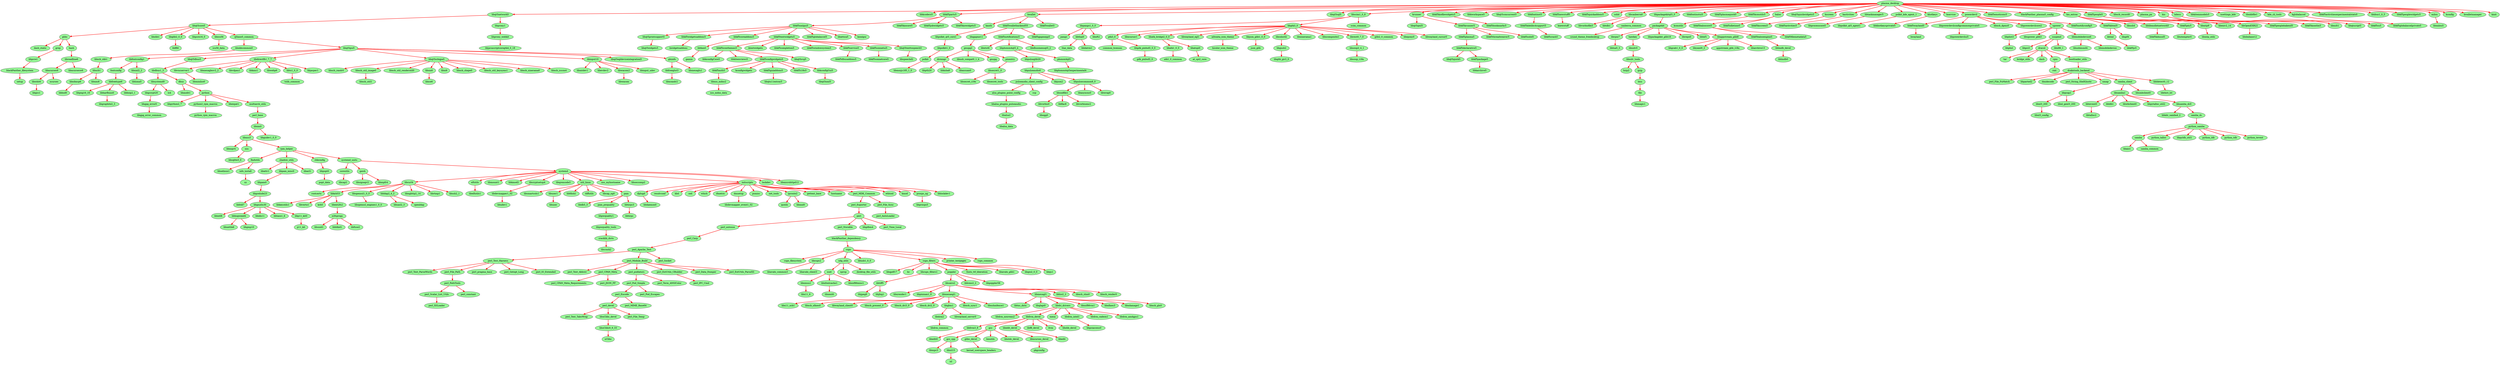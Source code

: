 digraph "rpmdep" {
node [width = 0.95, fixedsize = false, style = filled, fillcolor = palegreen];
plasma_desktop -> libqt5network5 [color=red,penwidth=2.0];
libqt5network5 -> libqt5core5 [color=red,penwidth=2.0];
libqt5core5 -> glibc [color=red,penwidth=2.0];
glibc -> dash_static [color=red,penwidth=2.0];
glibc -> grep [color=red,penwidth=2.0];
grep -> libpcre1 [color=red,penwidth=2.0];
libpcre1 -> blackPanther_filesystem [color=red,penwidth=2.0];
blackPanther_filesystem -> setup [color=red,penwidth=2.0];
glibc -> bash [color=red,penwidth=2.0];
bash -> libreadline6 [color=red,penwidth=2.0];
libreadline6 -> libncurses6 [color=red,penwidth=2.0];
libncurses6 -> libstdc6 [color=red,penwidth=2.0];
libstdc6 -> libgcc1 [color=red,penwidth=2.0];
libncurses6 -> ncurses [color=red,penwidth=2.0];
libreadline6 -> libncursesw6 [color=red,penwidth=2.0];
libqt5core5 -> libzlib1 [color=red,penwidth=2.0];
libqt5core5 -> libglib2_0_0 [color=red,penwidth=2.0];
libglib2_0_0 -> libffi6 [color=red,penwidth=2.0];
libqt5core5 -> libpcre16_0 [color=red,penwidth=2.0];
libqt5core5 -> libicu56 [color=red,penwidth=2.0];
libicu56 -> icu56_data [color=red,penwidth=2.0];
libqt5core5 -> qtbase5_common [color=red,penwidth=2.0];
qtbase5_common -> libxkbcommon0 [color=red,penwidth=2.0];
libxkbcommon0 -> libxcb_xkb1 [color=red,penwidth=2.0];
libxcb_xkb1 -> libxcb1 [color=red,penwidth=2.0];
libxcb1 -> libxdmcp6 [color=red,penwidth=2.0];
libxdmcp6 -> libbsd0 [color=red,penwidth=2.0];
libxcb1 -> libxau6 [color=red,penwidth=2.0];
qtbase5_common -> libqt5gui5 [color=red,penwidth=2.0];
libqt5gui5 -> libfontconfig1 [color=red,penwidth=2.0];
libfontconfig1 -> fontconfig [color=red,penwidth=2.0];
fontconfig -> libfreetype6 [color=red,penwidth=2.0];
libfreetype6 -> libpng16_16 [color=red,penwidth=2.0];
libfreetype6 -> libharfbuzz0 [color=red,penwidth=2.0];
libharfbuzz0 -> libgraphite2_3 [color=red,penwidth=2.0];
libfreetype6 -> libbzip2_1 [color=red,penwidth=2.0];
libfontconfig1 -> libxml2_2 [color=red,penwidth=2.0];
libxml2_2 -> liblzma5 [color=red,penwidth=2.0];
libqt5gui5 -> libqt5dbus5 [color=red,penwidth=2.0];
libqt5dbus5 -> libdbus1_3 [color=red,penwidth=2.0];
libdbus1_3 -> libsystemd0 [color=red,penwidth=2.0];
libsystemd0 -> libgcrypt20 [color=red,penwidth=2.0];
libgcrypt20 -> libgpg_error0 [color=red,penwidth=2.0];
libgpg_error0 -> libgpg_error_common [color=red,penwidth=2.0];
libsystemd0 -> lz4 [color=red,penwidth=2.0];
libdbus1_3 -> dbus [color=red,penwidth=2.0];
dbus -> libaudit1 [color=red,penwidth=2.0];
dbus -> python [color=red,penwidth=2.0];
python -> libpython2_7 [color=red,penwidth=2.0];
python -> python2_rpm_macros [color=red,penwidth=2.0];
python2_rpm_macros -> python_rpm_macros [color=red,penwidth=2.0];
python -> libexpat1 [color=red,penwidth=2.0];
python -> multiarch_utils [color=red,penwidth=2.0];
multiarch_utils -> perl_base [color=red,penwidth=2.0];
perl_base -> libnm0 [color=red,penwidth=2.0];
libnm0 -> libnss3 [color=red,penwidth=2.0];
libnss3 -> libnspr4 [color=red,penwidth=2.0];
libnss3 -> nss [color=red,penwidth=2.0];
nss -> libsqlite3_0 [color=red,penwidth=2.0];
libnss3 -> rpm_helper [color=red,penwidth=2.0];
rpm_helper -> findutils [color=red,penwidth=2.0];
findutils -> libselinux1 [color=red,penwidth=2.0];
findutils -> info_install [color=red,penwidth=2.0];
info_install -> xz [color=red,penwidth=2.0];
rpm_helper -> shadow_utils [color=red,penwidth=2.0];
shadow_utils -> libattr1 [color=red,penwidth=2.0];
shadow_utils -> libpam_misc0 [color=red,penwidth=2.0];
libpam_misc0 -> libpam0 [color=red,penwidth=2.0];
libpam0 -> libprelude23 [color=red,penwidth=2.0];
libprelude23 -> libltdl7 [color=red,penwidth=2.0];
libprelude23 -> libgnutls30 [color=red,penwidth=2.0];
libgnutls30 -> libintl8 [color=red,penwidth=2.0];
libgnutls30 -> libhogweed4 [color=red,penwidth=2.0];
libhogweed4 -> libnettle6 [color=red,penwidth=2.0];
libhogweed4 -> libgmp10 [color=red,penwidth=2.0];
libgnutls30 -> libidn11 [color=red,penwidth=2.0];
libgnutls30 -> libtasn1_6 [color=red,penwidth=2.0];
libgnutls30 -> libp11_kit0 [color=red,penwidth=2.0];
libp11_kit0 -> p11_kit [color=red,penwidth=2.0];
shadow_utils -> libacl1 [color=red,penwidth=2.0];
rpm_helper -> chkconfig [color=red,penwidth=2.0];
chkconfig -> libpopt0 [color=red,penwidth=2.0];
libpopt0 -> popt_data [color=red,penwidth=2.0];
rpm_helper -> systemd_units [color=red,penwidth=2.0];
systemd_units -> coreutils [color=red,penwidth=2.0];
coreutils -> libcap2 [color=red,penwidth=2.0];
systemd_units -> gawk [color=red,penwidth=2.0];
gawk -> libsigsegv2 [color=red,penwidth=2.0];
gawk -> libmpfr4 [color=red,penwidth=2.0];
systemd_units -> systemd [color=red,penwidth=2.0];
systemd -> libcurl4 [color=red,penwidth=2.0];
libcurl4 -> rootcerts [color=red,penwidth=2.0];
libcurl4 -> libkrb53 [color=red,penwidth=2.0];
libkrb53 -> libkeyutils1 [color=red,penwidth=2.0];
libkrb53 -> libverto1 [color=red,penwidth=2.0];
libkrb53 -> krb5 [color=red,penwidth=2.0];
libkrb53 -> libext2fs2 [color=red,penwidth=2.0];
libext2fs2 -> e2fsprogs [color=red,penwidth=2.0];
e2fsprogs -> libuuid1 [color=red,penwidth=2.0];
e2fsprogs -> libblkid1 [color=red,penwidth=2.0];
e2fsprogs -> libfuse2 [color=red,penwidth=2.0];
libcurl4 -> libopenssl1_0_0 [color=red,penwidth=2.0];
libopenssl1_0_0 -> libopenssl_engines1_0_0 [color=red,penwidth=2.0];
libcurl4 -> libldap2_4_2 [color=red,penwidth=2.0];
libldap2_4_2 -> libsasl2_3 [color=red,penwidth=2.0];
libldap2_4_2 -> openldap [color=red,penwidth=2.0];
libcurl4 -> libnghttp2_14 [color=red,penwidth=2.0];
libcurl4 -> librtmp1 [color=red,penwidth=2.0];
libcurl4 -> libssh2_1 [color=red,penwidth=2.0];
systemd -> elfutils [color=red,penwidth=2.0];
elfutils -> libelfutils1 [color=red,penwidth=2.0];
systemd -> libmount1 [color=red,penwidth=2.0];
systemd -> libkmod2 [color=red,penwidth=2.0];
systemd -> libcryptsetup4 [color=red,penwidth=2.0];
libcryptsetup4 -> libdevmapper1_02 [color=red,penwidth=2.0];
libdevmapper1_02 -> libudev1 [color=red,penwidth=2.0];
systemd -> libqrencode3 [color=red,penwidth=2.0];
systemd -> util_linux [color=red,penwidth=2.0];
util_linux -> libsmartcols1 [color=red,penwidth=2.0];
util_linux -> libuser1 [color=red,penwidth=2.0];
libuser1 -> libuser [color=red,penwidth=2.0];
util_linux -> libfdisk1 [color=red,penwidth=2.0];
util_linux -> diffutils [color=red,penwidth=2.0];
util_linux -> libcap_ng0 [color=red,penwidth=2.0];
util_linux -> pam [color=red,penwidth=2.0];
pam -> libdb5_3 [color=red,penwidth=2.0];
pam -> pam_pwquality [color=red,penwidth=2.0];
pam_pwquality -> libpwquality1 [color=red,penwidth=2.0];
libpwquality1 -> libpwquality_tools [color=red,penwidth=2.0];
libpwquality_tools -> cracklib_dicts [color=red,penwidth=2.0];
cracklib_dicts -> libcrack2 [color=red,penwidth=2.0];
pam -> libtirpc3 [color=red,penwidth=2.0];
libtirpc3 -> libtirpc [color=red,penwidth=2.0];
systemd -> nss_myhostname [color=red,penwidth=2.0];
systemd -> libseccomp2 [color=red,penwidth=2.0];
systemd -> initscripts [color=red,penwidth=2.0];
initscripts -> ifplugd [color=red,penwidth=2.0];
ifplugd -> libdaemon0 [color=red,penwidth=2.0];
initscripts -> resolvconf [color=red,penwidth=2.0];
initscripts -> kbd [color=red,penwidth=2.0];
initscripts -> sed [color=red,penwidth=2.0];
initscripts -> which [color=red,penwidth=2.0];
initscripts -> ifmetric [color=red,penwidth=2.0];
initscripts -> dmsetup [color=red,penwidth=2.0];
dmsetup -> libdevmapper_event1_02 [color=red,penwidth=2.0];
initscripts -> psmisc [color=red,penwidth=2.0];
initscripts -> net_tools [color=red,penwidth=2.0];
initscripts -> iproute2 [color=red,penwidth=2.0];
iproute2 -> iputils [color=red,penwidth=2.0];
iproute2 -> libmnl0 [color=red,penwidth=2.0];
initscripts -> gettext_base [color=red,penwidth=2.0];
initscripts -> hostname [color=red,penwidth=2.0];
initscripts -> perl_MDK_Common [color=red,penwidth=2.0];
perl_MDK_Common -> perl_Exporter [color=red,penwidth=2.0];
perl_Exporter -> perl [color=red,penwidth=2.0];
perl -> perl_autouse [color=red,penwidth=2.0];
perl_autouse -> perl_Carp [color=red,penwidth=2.0];
perl_Carp -> perl_Apache_Test [color=red,penwidth=2.0];
perl_Apache_Test -> perl_Test_Harness [color=red,penwidth=2.0];
perl_Test_Harness -> perl_Text_ParseWords [color=red,penwidth=2.0];
perl_Test_Harness -> perl_File_Path [color=red,penwidth=2.0];
perl_File_Path -> perl_PathTools [color=red,penwidth=2.0];
perl_PathTools -> perl_Scalar_List_Utils [color=red,penwidth=2.0];
perl_Scalar_List_Utils -> perl_XSLoader [color=red,penwidth=2.0];
perl_PathTools -> perl_constant [color=red,penwidth=2.0];
perl_Test_Harness -> perl_pragma_base [color=red,penwidth=2.0];
perl_Test_Harness -> perl_Getopt_Long [color=red,penwidth=2.0];
perl_Test_Harness -> perl_IO_Extended [color=red,penwidth=2.0];
perl_Apache_Test -> perl_Module_Build [color=red,penwidth=2.0];
perl_Module_Build -> perl_Text_Abbrev [color=red,penwidth=2.0];
perl_Module_Build -> perl_CPAN_Meta [color=red,penwidth=2.0];
perl_CPAN_Meta -> perl_CPAN_Meta_Requirements [color=red,penwidth=2.0];
perl_CPAN_Meta -> perl_JSON_PP [color=red,penwidth=2.0];
perl_Module_Build -> perl_podlators [color=red,penwidth=2.0];
perl_podlators -> perl_Pod_Simple [color=red,penwidth=2.0];
perl_Pod_Simple -> perl_Encode [color=red,penwidth=2.0];
perl_Encode -> perl_devel [color=red,penwidth=2.0];
perl_devel -> perl_Text_TabsWrap [color=red,penwidth=2.0];
perl_devel -> libuClibc_devel [color=red,penwidth=2.0];
libuClibc_devel -> libuClibc0_9_33 [color=red,penwidth=2.0];
libuClibc0_9_33 -> uClibc [color=red,penwidth=2.0];
perl_devel -> perl_File_Temp [color=red,penwidth=2.0];
perl_Encode -> perl_MIME_Base64 [color=red,penwidth=2.0];
perl_Pod_Simple -> perl_Pod_Escapes [color=red,penwidth=2.0];
perl_podlators -> perl_Term_ANSIColor [color=red,penwidth=2.0];
perl_Module_Build -> perl_ExtUtils_CBuilder [color=red,penwidth=2.0];
perl_ExtUtils_CBuilder -> perl_IPC_Cmd [color=red,penwidth=2.0];
perl_Module_Build -> perl_Data_Dumper [color=red,penwidth=2.0];
perl_Module_Build -> perl_ExtUtils_ParseXS [color=red,penwidth=2.0];
perl_Apache_Test -> perl_Socket [color=red,penwidth=2.0];
perl -> perl_Storable [color=red,penwidth=2.0];
perl_Storable -> blackPanther_dependency [color=red,penwidth=2.0];
blackPanther_dependency -> cups [color=red,penwidth=2.0];
cups -> cups_filesystem [color=red,penwidth=2.0];
cups -> libcups2 [color=red,penwidth=2.0];
libcups2 -> libavahi_common3 [color=red,penwidth=2.0];
libcups2 -> libavahi_client3 [color=red,penwidth=2.0];
cups -> xdg_utils [color=red,penwidth=2.0];
xdg_utils -> xset [color=red,penwidth=2.0];
xset -> libxmuu1 [color=red,penwidth=2.0];
libxmuu1 -> libx11_6 [color=red,penwidth=2.0];
xset -> libxfontcache1 [color=red,penwidth=2.0];
libxfontcache1 -> libxext6 [color=red,penwidth=2.0];
xset -> libxxf86misc1 [color=red,penwidth=2.0];
xdg_utils -> xprop [color=red,penwidth=2.0];
xdg_utils -> desktop_file_utils [color=red,penwidth=2.0];
cups -> libusb1_0_0 [color=red,penwidth=2.0];
cups -> cups_filters [color=red,penwidth=2.0];
cups_filters -> libqpdf17 [color=red,penwidth=2.0];
cups_filters -> bc [color=red,penwidth=2.0];
cups_filters -> libcups_filters1 [color=red,penwidth=2.0];
libcups_filters1 -> libtiff5 [color=red,penwidth=2.0];
libtiff5 -> libjpeg8 [color=red,penwidth=2.0];
libtiff5 -> libjbig1 [color=red,penwidth=2.0];
cups_filters -> poppler [color=red,penwidth=2.0];
poppler -> libcairo2 [color=red,penwidth=2.0];
libcairo2 -> libxrender1 [color=red,penwidth=2.0];
libcairo2 -> libpixman1_0 [color=red,penwidth=2.0];
libcairo2 -> libmesaegl1 [color=red,penwidth=2.0];
libmesaegl1 -> libx11_xcb1 [color=red,penwidth=2.0];
libmesaegl1 -> libxcb_xfixes0 [color=red,penwidth=2.0];
libmesaegl1 -> libwayland_client0 [color=red,penwidth=2.0];
libmesaegl1 -> libxcb_present_0 [color=red,penwidth=2.0];
libmesaegl1 -> libxcb_dri3_0 [color=red,penwidth=2.0];
libmesaegl1 -> libxcb_dri2_0 [color=red,penwidth=2.0];
libmesaegl1 -> libgbm1 [color=red,penwidth=2.0];
libgbm1 -> libdrm2 [color=red,penwidth=2.0];
libdrm2 -> libdrm_common [color=red,penwidth=2.0];
libgbm1 -> libwayland_server0 [color=red,penwidth=2.0];
libmesaegl1 -> libxcb_sync1 [color=red,penwidth=2.0];
libmesaegl1 -> libxshmfence1 [color=red,penwidth=2.0];
libcairo2 -> libmesagl1 [color=red,penwidth=2.0];
libmesagl1 -> libtxc_dxtn [color=red,penwidth=2.0];
libmesagl1 -> libglapi0 [color=red,penwidth=2.0];
libmesagl1 -> libdri_drivers [color=red,penwidth=2.0];
libdri_drivers -> libdrm_nouveau2 [color=red,penwidth=2.0];
libdri_drivers -> libllvm_devel [color=red,penwidth=2.0];
libllvm_devel -> libllvm3_8 [color=red,penwidth=2.0];
libllvm3_8 -> libedit0 [color=red,penwidth=2.0];
libllvm_devel -> gcc [color=red,penwidth=2.0];
gcc -> gcc_cpp [color=red,penwidth=2.0];
gcc_cpp -> libmpc3 [color=red,penwidth=2.0];
gcc_cpp -> libisl15 [color=red,penwidth=2.0];
libisl15 -> isl [color=red,penwidth=2.0];
gcc -> glibc_devel [color=red,penwidth=2.0];
glibc_devel -> kernel_userspace_headers [color=red,penwidth=2.0];
gcc -> binutils [color=red,penwidth=2.0];
gcc -> libstdc_devel [color=red,penwidth=2.0];
libllvm_devel -> libedit_devel [color=red,penwidth=2.0];
libedit_devel -> libncurses_devel [color=red,penwidth=2.0];
libncurses_devel -> pkgconfig [color=red,penwidth=2.0];
libedit_devel -> libedit [color=red,penwidth=2.0];
libllvm_devel -> libffi_devel [color=red,penwidth=2.0];
libllvm_devel -> llvm [color=red,penwidth=2.0];
libllvm_devel -> libzlib_devel [color=red,penwidth=2.0];
libdri_drivers -> mesa [color=red,penwidth=2.0];
libdri_drivers -> libdrm_intel1 [color=red,penwidth=2.0];
libdrm_intel1 -> libpciaccess0 [color=red,penwidth=2.0];
libdri_drivers -> libdrm_radeon1 [color=red,penwidth=2.0];
libdri_drivers -> libdrm_amdgpu1 [color=red,penwidth=2.0];
libmesagl1 -> libxxf86vm1 [color=red,penwidth=2.0];
libmesagl1 -> libxfixes3 [color=red,penwidth=2.0];
libmesagl1 -> libxdamage1 [color=red,penwidth=2.0];
libmesagl1 -> libxcb_glx0 [color=red,penwidth=2.0];
libcairo2 -> liblzo2_2 [color=red,penwidth=2.0];
libcairo2 -> libxcb_shm0 [color=red,penwidth=2.0];
libcairo2 -> libxcb_render0 [color=red,penwidth=2.0];
poppler -> liblcms2_2 [color=red,penwidth=2.0];
poppler -> libpoppler58 [color=red,penwidth=2.0];
cups_filters -> fonts_ttf_liberation [color=red,penwidth=2.0];
cups_filters -> libavahi_glib1 [color=red,penwidth=2.0];
cups_filters -> libgio2_0_0 [color=red,penwidth=2.0];
cups_filters -> libijs1 [color=red,penwidth=2.0];
cups -> printer_testpages [color=red,penwidth=2.0];
cups -> cups_common [color=red,penwidth=2.0];
perl -> libgdbm4 [color=red,penwidth=2.0];
perl -> perl_Time_Local [color=red,penwidth=2.0];
perl_MDK_Common -> perl_File_Sync [color=red,penwidth=2.0];
perl_File_Sync -> perl_AutoLoader [color=red,penwidth=2.0];
initscripts -> ethtool [color=red,penwidth=2.0];
initscripts -> kmod [color=red,penwidth=2.0];
initscripts -> procps_ng [color=red,penwidth=2.0];
procps_ng -> libprocps5 [color=red,penwidth=2.0];
systemd -> lockdev [color=red,penwidth=2.0];
lockdev -> liblockdev1 [color=red,penwidth=2.0];
systemd -> libmicrohttpd12 [color=red,penwidth=2.0];
libnm0 -> libgudev1_0_0 [color=red,penwidth=2.0];
libqt5gui5 -> libdirectfb1_7_7 [color=red,penwidth=2.0];
libdirectfb1_7_7 -> libvncserver1 [color=red,penwidth=2.0];
libvncserver1 -> libminilzo0 [color=red,penwidth=2.0];
libdirectfb1_7_7 -> libmesaglesv2_2 [color=red,penwidth=2.0];
libdirectfb1_7_7 -> libvdpau1 [color=red,penwidth=2.0];
libdirectfb1_7_7 -> libkms1 [color=red,penwidth=2.0];
libdirectfb1_7_7 -> libwebp6 [color=red,penwidth=2.0];
libdirectfb1_7_7 -> libts1_0_0 [color=red,penwidth=2.0];
libts1_0_0 -> tslib_common [color=red,penwidth=2.0];
libdirectfb1_7_7 -> libjasper1 [color=red,penwidth=2.0];
libqt5gui5 -> libqt5xcbqpa5 [color=red,penwidth=2.0];
libqt5xcbqpa5 -> libxcb_randr0 [color=red,penwidth=2.0];
libqt5xcbqpa5 -> libxcb_util_image0 [color=red,penwidth=2.0];
libxcb_util_image0 -> libxcb_util1 [color=red,penwidth=2.0];
libqt5xcbqpa5 -> libxcb_util_renderutil0 [color=red,penwidth=2.0];
libqt5xcbqpa5 -> libsm6 [color=red,penwidth=2.0];
libsm6 -> libice6 [color=red,penwidth=2.0];
libqt5xcbqpa5 -> libxi6 [color=red,penwidth=2.0];
libqt5xcbqpa5 -> libxcb_shape0 [color=red,penwidth=2.0];
libqt5xcbqpa5 -> libxcb_util_keysyms1 [color=red,penwidth=2.0];
libqt5xcbqpa5 -> libxcb_xinerama0 [color=red,penwidth=2.0];
libqt5xcbqpa5 -> libxcb_icccm4 [color=red,penwidth=2.0];
libqt5gui5 -> libinput10 [color=red,penwidth=2.0];
libinput10 -> libmtdev1 [color=red,penwidth=2.0];
libinput10 -> libevdev2 [color=red,penwidth=2.0];
libinput10 -> libwacom2 [color=red,penwidth=2.0];
libwacom2 -> libwacom [color=red,penwidth=2.0];
libinput10 -> libinput_udev [color=red,penwidth=2.0];
libqt5gui5 -> libqt5egldeviceintegration5 [color=red,penwidth=2.0];
libqt5gui5 -> glxinfo [color=red,penwidth=2.0];
glxinfo -> libfreeglut3 [color=red,penwidth=2.0];
libfreeglut3 -> libxrandr2 [color=red,penwidth=2.0];
glxinfo -> libmesaglu1 [color=red,penwidth=2.0];
libqt5network5 -> libproxy1 [color=red,penwidth=2.0];
libproxy1 -> libproxy_webkit [color=red,penwidth=2.0];
libproxy_webkit -> libjavascriptcoregtk4_0_18 [color=red,penwidth=2.0];
plasma_desktop -> libkcodecs5 [color=red,penwidth=2.0];
plasma_desktop -> libkf5parts5 [color=red,penwidth=2.0];
libkf5parts5 -> libkf5xmlgui5 [color=red,penwidth=2.0];
libkf5xmlgui5 -> libqt5printsupport5 [color=red,penwidth=2.0];
libqt5printsupport5 -> libqt5widgets5 [color=red,penwidth=2.0];
libkf5xmlgui5 -> libkf5widgetsaddons5 [color=red,penwidth=2.0];
libkf5widgetsaddons5 -> kwidgetsaddons [color=red,penwidth=2.0];
libkf5xmlgui5 -> libkf5coreaddons5 [color=red,penwidth=2.0];
libkf5coreaddons5 -> libfam0 [color=red,penwidth=2.0];
libfam0 -> gamin [color=red,penwidth=2.0];
libkf5xmlgui5 -> libkf5textwidgets5 [color=red,penwidth=2.0];
libkf5textwidgets5 -> libkf5iconthemes5 [color=red,penwidth=2.0];
libkf5iconthemes5 -> libkconfigCore5 [color=red,penwidth=2.0];
libkf5iconthemes5 -> libkitemviews5 [color=red,penwidth=2.0];
libkf5iconthemes5 -> libkf5configwidgets5 [color=red,penwidth=2.0];
libkf5configwidgets5 -> libkf5auth5 [color=red,penwidth=2.0];
libkf5auth5 -> libnss_mdns2 [color=red,penwidth=2.0];
libnss_mdns2 -> nss_mdns_data [color=red,penwidth=2.0];
libkf5configwidgets5 -> kconfigwidgets [color=red,penwidth=2.0];
libkf5configwidgets5 -> libkf5guiaddons5 [color=red,penwidth=2.0];
libkf5guiaddons5 -> libqtx11extras5 [color=red,penwidth=2.0];
libkf5configwidgets5 -> libkf5i18n5 [color=red,penwidth=2.0];
libkf5configwidgets5 -> libkconfigGui5 [color=red,penwidth=2.0];
libkconfigGui5 -> libqt5xml5 [color=red,penwidth=2.0];
libkf5iconthemes5 -> libqt5svg5 [color=red,penwidth=2.0];
libkf5textwidgets5 -> ktextwidgets [color=red,penwidth=2.0];
libkf5textwidgets5 -> libkf5completion5 [color=red,penwidth=2.0];
libkf5textwidgets5 -> libkf5windowsystem5 [color=red,penwidth=2.0];
libkf5textwidgets5 -> libkf5service5 [color=red,penwidth=2.0];
libkf5service5 -> libkf5dbusaddons5 [color=red,penwidth=2.0];
libkf5textwidgets5 -> libkf5sonnetui5 [color=red,penwidth=2.0];
libkf5sonnetui5 -> libkf5sonnetcore5 [color=red,penwidth=2.0];
libkf5textwidgets5 -> libqt5texttospeech5 [color=red,penwidth=2.0];
libqt5texttospeech5 -> libspeechd2 [color=red,penwidth=2.0];
libkf5xmlgui5 -> libkf5globalaccel5 [color=red,penwidth=2.0];
libkf5xmlgui5 -> libattica5 [color=red,penwidth=2.0];
libkf5xmlgui5 -> kxmlgui [color=red,penwidth=2.0];
libkf5parts5 -> libkf5kiocore5 [color=red,penwidth=2.0];
libkf5parts5 -> libkf5jobwidgets5 [color=red,penwidth=2.0];
libkf5parts5 -> libkf5kiowidgets5 [color=red,penwidth=2.0];
plasma_desktop -> kwallet [color=red,penwidth=2.0];
kwallet -> kauth [color=red,penwidth=2.0];
kauth -> libpolkit_qt5_core1 [color=red,penwidth=2.0];
libpolkit_qt5_core1 -> libpolkit1_0 [color=red,penwidth=2.0];
libpolkit1_0 -> polkit [color=red,penwidth=2.0];
polkit -> libmozjs185_1_0 [color=red,penwidth=2.0];
kwallet -> libkf5walletbackend55 [color=red,penwidth=2.0];
libkf5walletbackend55 -> libgpgme11 [color=red,penwidth=2.0];
libgpgme11 -> gnupg2 [color=red,penwidth=2.0];
gnupg2 -> dirmngr [color=red,penwidth=2.0];
dirmngr -> libpth20 [color=red,penwidth=2.0];
dirmngr -> libksba8 [color=red,penwidth=2.0];
dirmngr -> libassuan0 [color=red,penwidth=2.0];
gnupg2 -> libusb_compat0_1_4 [color=red,penwidth=2.0];
gnupg2 -> gnupg [color=red,penwidth=2.0];
gnupg2 -> pinentry [color=red,penwidth=2.0];
pinentry -> libsecret1_0 [color=red,penwidth=2.0];
libsecret1_0 -> libsecret_i18n [color=red,penwidth=2.0];
libsecret1_0 -> libsecret_tools [color=red,penwidth=2.0];
libkf5walletbackend55 -> libkf5notifications5 [color=red,penwidth=2.0];
libkf5notifications5 -> libxtst6 [color=red,penwidth=2.0];
libkf5notifications5 -> libphonon4qt5_4 [color=red,penwidth=2.0];
libphonon4qt5_4 -> libpulseglib20 [color=red,penwidth=2.0];
libpulseglib20 -> libpulseaudio0 [color=red,penwidth=2.0];
libpulseaudio0 -> pulseaudio_client_config [color=red,penwidth=2.0];
pulseaudio_client_config -> alsa_plugins_pulse_config [color=red,penwidth=2.0];
alsa_plugins_pulse_config -> libalsa_plugins_pulseaudio [color=red,penwidth=2.0];
libalsa_plugins_pulseaudio -> libalsa2 [color=red,penwidth=2.0];
libalsa2 -> libalsa_data [color=red,penwidth=2.0];
pulseaudio_client_config -> ccp [color=red,penwidth=2.0];
libpulseaudio0 -> libjson2 [color=red,penwidth=2.0];
libpulseaudio0 -> libpulsecommon8_0 [color=red,penwidth=2.0];
libpulsecommon8_0 -> libsndfile1 [color=red,penwidth=2.0];
libsndfile1 -> libvorbis0 [color=red,penwidth=2.0];
libvorbis0 -> libogg0 [color=red,penwidth=2.0];
libsndfile1 -> libflac8 [color=red,penwidth=2.0];
libsndfile1 -> libvorbisenc2 [color=red,penwidth=2.0];
libpulsecommon8_0 -> libasyncns0 [color=red,penwidth=2.0];
libpulsecommon8_0 -> libwrap0 [color=red,penwidth=2.0];
libphonon4qt5_4 -> phonon4qt5 [color=red,penwidth=2.0];
phonon4qt5 -> libphonon4qt5experimental4 [color=red,penwidth=2.0];
libkf5notifications5 -> libdbusmenuqt5_2 [color=red,penwidth=2.0];
libkf5walletbackend55 -> libkf5gpgmepp5 [color=red,penwidth=2.0];
kwallet -> libkf5wallet5 [color=red,penwidth=2.0];
plasma_desktop -> libqt5sql5 [color=red,penwidth=2.0];
plasma_desktop -> libscim1_0_8 [color=red,penwidth=2.0];
libscim1_0_8 -> libpango1_0_0 [color=red,penwidth=2.0];
libpango1_0_0 -> pango [color=red,penwidth=2.0];
libpango1_0_0 -> libthai0 [color=red,penwidth=2.0];
libthai0 -> thai_data [color=red,penwidth=2.0];
libthai0 -> libdatrie1 [color=red,penwidth=2.0];
libpango1_0_0 -> libxft2 [color=red,penwidth=2.0];
libscim1_0_8 -> libgtk3_0 [color=red,penwidth=2.0];
libgtk3_0 -> gtk3_0 [color=red,penwidth=2.0];
gtk3_0 -> common_licenses [color=red,penwidth=2.0];
gtk3_0 -> libgdk_pixbuf2_0_0 [color=red,penwidth=2.0];
libgdk_pixbuf2_0_0 -> gdk_pixbuf2_0 [color=red,penwidth=2.0];
libgtk3_0 -> libxcursor1 [color=red,penwidth=2.0];
libgtk3_0 -> libatk_bridge2_0_0 [color=red,penwidth=2.0];
libatk_bridge2_0_0 -> libatk1_0_0 [color=red,penwidth=2.0];
libatk1_0_0 -> atk1_0_common [color=red,penwidth=2.0];
libatk_bridge2_0_0 -> libatspi0 [color=red,penwidth=2.0];
libatspi0 -> at_spi2_core [color=red,penwidth=2.0];
libgtk3_0 -> libwayland_egl1 [color=red,penwidth=2.0];
libgtk3_0 -> adwaita_icon_theme [color=red,penwidth=2.0];
adwaita_icon_theme -> hicolor_icon_theme [color=red,penwidth=2.0];
libgtk3_0 -> libjson_glib1_0_0 [color=red,penwidth=2.0];
libjson_glib1_0_0 -> json_glib [color=red,penwidth=2.0];
libgtk3_0 -> libcolord2 [color=red,penwidth=2.0];
libcolord2 -> libgusb2 [color=red,penwidth=2.0];
libgusb2 -> libglib_gir2_0 [color=red,penwidth=2.0];
libgtk3_0 -> libxinerama1 [color=red,penwidth=2.0];
libgtk3_0 -> libxcomposite1 [color=red,penwidth=2.0];
libgtk3_0 -> librest0_7_0 [color=red,penwidth=2.0];
librest0_7_0 -> libsoup2_4_1 [color=red,penwidth=2.0];
libsoup2_4_1 -> libsoup_i18n [color=red,penwidth=2.0];
libgtk3_0 -> glib2_0_common [color=red,penwidth=2.0];
libgtk3_0 -> libepoxy0 [color=red,penwidth=2.0];
libgtk3_0 -> libwayland_cursor0 [color=red,penwidth=2.0];
libscim1_0_8 -> scim_common [color=red,penwidth=2.0];
plasma_desktop -> krunner [color=red,penwidth=2.0];
krunner -> libqt5qml5 [color=red,penwidth=2.0];
krunner -> libkf5krunner5 [color=red,penwidth=2.0];
libkf5krunner5 -> libkf5plasma5 [color=red,penwidth=2.0];
libkf5plasma5 -> libkf5declarative5 [color=red,penwidth=2.0];
libkf5declarative5 -> libqt5quick5 [color=red,penwidth=2.0];
libkf5declarative5 -> libkf5package5 [color=red,penwidth=2.0];
libkf5package5 -> libkarchive5 [color=red,penwidth=2.0];
libkf5krunner5 -> libkf5threadweaver5 [color=red,penwidth=2.0];
libkf5krunner5 -> libkf5solid5 [color=red,penwidth=2.0];
plasma_desktop -> libkf5kiofilewidgets5 [color=red,penwidth=2.0];
libkf5kiofilewidgets5 -> libkf5bookmarks5 [color=red,penwidth=2.0];
plasma_desktop -> libkworkspace5 [color=red,penwidth=2.0];
plasma_desktop -> libqt5concurrent5 [color=red,penwidth=2.0];
plasma_desktop -> libkfontinst5 [color=red,penwidth=2.0];
libkfontinst5 -> libkf5kdelibs4support5 [color=red,penwidth=2.0];
libkf5kdelibs4support5 -> libkf5crash5 [color=red,penwidth=2.0];
plasma_desktop -> libkf5newstuff5 [color=red,penwidth=2.0];
libkf5newstuff5 -> knewstuff [color=red,penwidth=2.0];
plasma_desktop -> libkf5quickaddons5 [color=red,penwidth=2.0];
plasma_desktop -> solid [color=red,penwidth=2.0];
plasma_desktop -> libcanberra0 [color=red,penwidth=2.0];
libcanberra0 -> libvorbisfile3 [color=red,penwidth=2.0];
libcanberra0 -> libtdb1 [color=red,penwidth=2.0];
libcanberra0 -> canberra_common [color=red,penwidth=2.0];
canberra_common -> sound_theme_freedesktop [color=red,penwidth=2.0];
plasma_desktop -> libpackagekitqt5_0 [color=red,penwidth=2.0];
libpackagekitqt5_0 -> packagekit [color=red,penwidth=2.0];
packagekit -> librpm7 [color=red,penwidth=2.0];
librpm7 -> liblua5_3 [color=red,penwidth=2.0];
packagekit -> hawkey [color=red,penwidth=2.0];
hawkey -> libsolv0 [color=red,penwidth=2.0];
libsolv0 -> libsolv_tools [color=red,penwidth=2.0];
libsolv_tools -> bzip2 [color=red,penwidth=2.0];
libsolv_tools -> gzip [color=red,penwidth=2.0];
gzip -> less [color=red,penwidth=2.0];
less -> file [color=red,penwidth=2.0];
file -> libmagic1 [color=red,penwidth=2.0];
packagekit -> libpackagekit_glib18 [color=red,penwidth=2.0];
packagekit -> librepo0 [color=red,penwidth=2.0];
packagekit -> libhif1 [color=red,penwidth=2.0];
packagekit -> libappstream_glib8 [color=red,penwidth=2.0];
libappstream_glib8 -> libgcab1_0_0 [color=red,penwidth=2.0];
libappstream_glib8 -> libyaml0_2 [color=red,penwidth=2.0];
libappstream_glib8 -> appstream_glib_i18n [color=red,penwidth=2.0];
libappstream_glib8 -> libarchive13 [color=red,penwidth=2.0];
plasma_desktop -> libkfontinstui5 [color=red,penwidth=2.0];
plasma_desktop -> libkf5plasmaquick5 [color=red,penwidth=2.0];
plasma_desktop -> libkf5kcmutils5 [color=red,penwidth=2.0];
libkf5kcmutils5 -> kcmutils [color=red,penwidth=2.0];
plasma_desktop -> baloo [color=red,penwidth=2.0];
baloo -> libkf5baloocore5 [color=red,penwidth=2.0];
libkf5baloocore5 -> libkf5balooengine5 [color=red,penwidth=2.0];
libkf5balooengine5 -> liblmdb_devel [color=red,penwidth=2.0];
liblmdb_devel -> liblmdb0 [color=red,penwidth=2.0];
libkf5baloocore5 -> libkf5filemetadata5 [color=red,penwidth=2.0];
baloo -> libkf5idletime5 [color=red,penwidth=2.0];
plasma_desktop -> libqt5quickwidgets5 [color=red,penwidth=2.0];
plasma_desktop -> kscreen [color=red,penwidth=2.0];
kscreen -> libkf5kscreen5 [color=red,penwidth=2.0];
plasma_desktop -> kactivities [color=red,penwidth=2.0];
kactivities -> libkf5activities5 [color=red,penwidth=2.0];
plasma_desktop -> libtaskmanager5 [color=red,penwidth=2.0];
libtaskmanager5 -> libprocesscore5 [color=red,penwidth=2.0];
plasma_desktop -> polkit_kde_agent_1 [color=red,penwidth=2.0];
polkit_kde_agent_1 -> libpolkit_qt5_agent1 [color=red,penwidth=2.0];
plasma_desktop -> khotkeys [color=red,penwidth=2.0];
khotkeys -> libkhotkeysprivate5 [color=red,penwidth=2.0];
plasma_desktop -> kservice [color=red,penwidth=2.0];
plasma_desktop -> powerdevil [color=red,penwidth=2.0];
powerdevil -> libkf5wayland5 [color=red,penwidth=2.0];
libkf5wayland5 -> kwayland [color=red,penwidth=2.0];
powerdevil -> libpowerdevilconfigcommonprivate5 [color=red,penwidth=2.0];
libpowerdevilconfigcommonprivate5 -> libpowerdevilui5 [color=red,penwidth=2.0];
powerdevil -> libxcb_dpms0 [color=red,penwidth=2.0];
powerdevil -> libpowerdevilcore2 [color=red,penwidth=2.0];
powerdevil -> upower [color=red,penwidth=2.0];
upower -> libplist3 [color=red,penwidth=2.0];
libplist3 -> libplist [color=red,penwidth=2.0];
upower -> libupower_glib3 [color=red,penwidth=2.0];
upower -> suspend [color=red,penwidth=2.0];
suspend -> libpci3 [color=red,penwidth=2.0];
suspend -> dracut [color=red,penwidth=2.0];
dracut -> tar [color=red,penwidth=2.0];
dracut -> bridge_utils [color=red,penwidth=2.0];
dracut -> dash [color=red,penwidth=2.0];
dracut -> cpio [color=red,penwidth=2.0];
cpio -> rmt [color=red,penwidth=2.0];
dracut -> bootloader_utils [color=red,penwidth=2.0];
bootloader_utils -> drakxtools_backend [color=red,penwidth=2.0];
drakxtools_backend -> perl_File_FnMatch [color=red,penwidth=2.0];
drakxtools_backend -> libparted2 [color=red,penwidth=2.0];
drakxtools_backend -> dmidecode [color=red,penwidth=2.0];
drakxtools_backend -> perl_String_ShellQuote [color=red,penwidth=2.0];
drakxtools_backend -> nmap [color=red,penwidth=2.0];
nmap -> libpcap1 [color=red,penwidth=2.0];
libpcap1 -> libnl3_200 [color=red,penwidth=2.0];
libnl3_200 -> libnl3_config [color=red,penwidth=2.0];
libpcap1 -> libnl_genl3_200 [color=red,penwidth=2.0];
drakxtools_backend -> samba_client [color=red,penwidth=2.0];
samba_client -> libsamba1 [color=red,penwidth=2.0];
libsamba1 -> libtevent0 [color=red,penwidth=2.0];
libtevent0 -> libtalloc2 [color=red,penwidth=2.0];
libsamba1 -> libldb1 [color=red,penwidth=2.0];
libsamba1 -> libwbclient0 [color=red,penwidth=2.0];
libsamba1 -> libpytalloc_util2 [color=red,penwidth=2.0];
libsamba1 -> libsamba_dc0 [color=red,penwidth=2.0];
libsamba_dc0 -> libkdc_samba4_2 [color=red,penwidth=2.0];
libsamba_dc0 -> samba_dc [color=red,penwidth=2.0];
samba_dc -> python_samba [color=red,penwidth=2.0];
python_samba -> samba [color=red,penwidth=2.0];
samba -> libaio1 [color=red,penwidth=2.0];
samba -> samba_common [color=red,penwidth=2.0];
python_samba -> python_talloc [color=red,penwidth=2.0];
python_samba -> libpyldb_util1 [color=red,penwidth=2.0];
python_samba -> python_ldb [color=red,penwidth=2.0];
python_samba -> python_tdb [color=red,penwidth=2.0];
python_samba -> python_tevent [color=red,penwidth=2.0];
samba_client -> libsmbclient0 [color=red,penwidth=2.0];
drakxtools_backend -> libldetect0_12 [color=red,penwidth=2.0];
libldetect0_12 -> ldetect_lst [color=red,penwidth=2.0];
suspend -> libx86_1 [color=red,penwidth=2.0];
upower -> libimobiledevice6 [color=red,penwidth=2.0];
libimobiledevice6 -> libusbmuxd4 [color=red,penwidth=2.0];
libimobiledevice6 -> libimobiledevice [color=red,penwidth=2.0];
powerdevil -> libkf5notifyconfig5 [color=red,penwidth=2.0];
plasma_desktop -> libkf5emoticons5 [color=red,penwidth=2.0];
plasma_desktop -> blackPanther_plasma5_config [color=red,penwidth=2.0];
plasma_desktop -> kio_extras [color=red,penwidth=2.0];
kio_extras -> libkf5khtml5 [color=red,penwidth=2.0];
libkf5khtml5 -> khtml [color=red,penwidth=2.0];
khtml -> libkf5js5 [color=red,penwidth=2.0];
libkf5khtml5 -> libgif4 [color=red,penwidth=2.0];
kio_extras -> libssh4 [color=red,penwidth=2.0];
kio_extras -> liblibmolletnetwork5 [color=red,penwidth=2.0];
liblibmolletnetwork5 -> libkf5kdnssd5 [color=red,penwidth=2.0];
kio_extras -> libkf5pty5 [color=red,penwidth=2.0];
libkf5pty5 -> libutempter0 [color=red,penwidth=2.0];
kio_extras -> libmtp9 [color=red,penwidth=2.0];
libmtp9 -> libmtp_utils [color=red,penwidth=2.0];
kio_extras -> libexiv2_14 [color=red,penwidth=2.0];
kio_extras -> libOpenEXR22 [color=red,penwidth=2.0];
libOpenEXR22 -> libilmbase12 [color=red,penwidth=2.0];
plasma_desktop -> libkf5people5 [color=red,penwidth=2.0];
libkf5people5 -> libkf5peoplebakend5 [color=red,penwidth=2.0];
plasma_desktop -> libxcb_record0 [color=red,penwidth=2.0];
plasma_desktop -> plasma_pa [color=red,penwidth=2.0];
plasma_desktop -> kio [color=red,penwidth=2.0];
kio -> libkf5kiontlm5 [color=red,penwidth=2.0];
kio -> libxslt1 [color=red,penwidth=2.0];
kio -> libqtscript5 [color=red,penwidth=2.0];
plasma_desktop -> kdesu [color=red,penwidth=2.0];
kdesu -> libkf5su5 [color=red,penwidth=2.0];
plasma_desktop -> libkitemmodels5 [color=red,penwidth=2.0];
plasma_desktop -> xsettings_kde [color=red,penwidth=2.0];
plasma_desktop -> libxkbfile1 [color=red,penwidth=2.0];
plasma_desktop -> kde_cli_tools [color=red,penwidth=2.0];
plasma_desktop -> kglobalaccel [color=red,penwidth=2.0];
kglobalaccel -> libkf5globalaccelprivate5 [color=red,penwidth=2.0];
plasma_desktop -> libkf5activitiesexperimentalstats0 [color=red,penwidth=2.0];
plasma_desktop -> libibus1_0_5 [color=red,penwidth=2.0];
plasma_desktop -> libkf5peoplewidgets5 [color=red,penwidth=2.0];
plasma_desktop -> milou [color=red,penwidth=2.0];
milou -> libmilou5 [color=red,penwidth=2.0];
plasma_desktop -> kconfig [color=red,penwidth=2.0];
plasma_desktop -> kwalletmanager [color=red,penwidth=2.0];
plasma_desktop -> kinit [color=red,penwidth=2.0];
}

